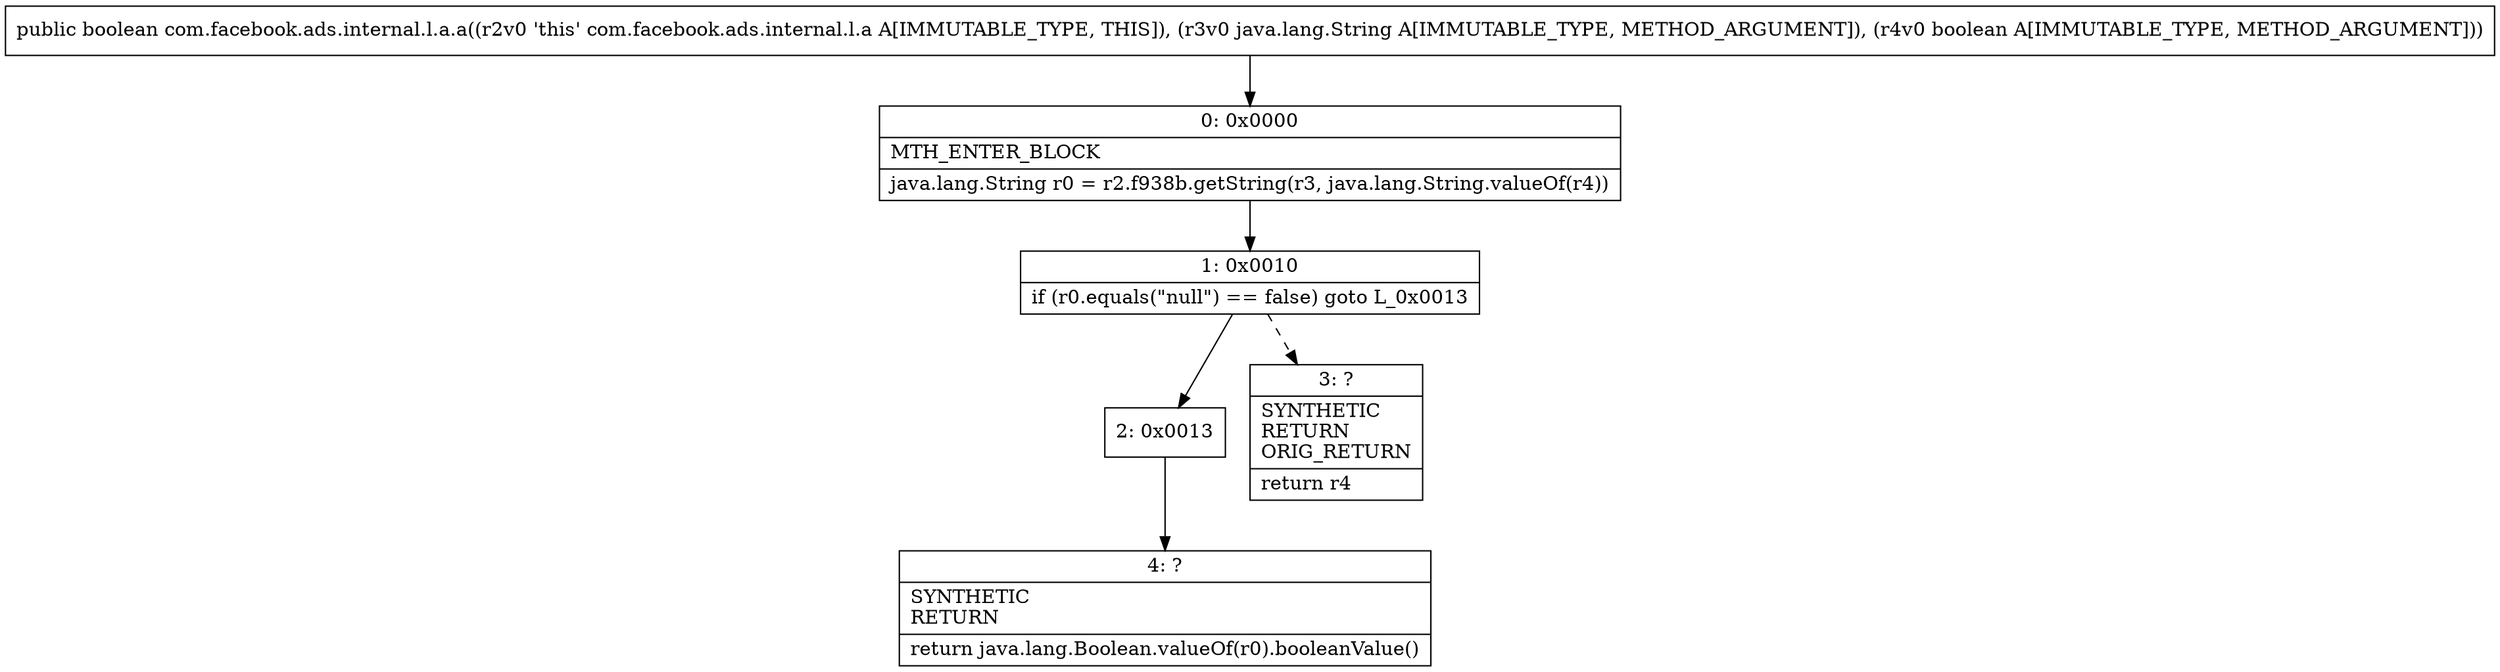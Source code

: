 digraph "CFG forcom.facebook.ads.internal.l.a.a(Ljava\/lang\/String;Z)Z" {
Node_0 [shape=record,label="{0\:\ 0x0000|MTH_ENTER_BLOCK\l|java.lang.String r0 = r2.f938b.getString(r3, java.lang.String.valueOf(r4))\l}"];
Node_1 [shape=record,label="{1\:\ 0x0010|if (r0.equals(\"null\") == false) goto L_0x0013\l}"];
Node_2 [shape=record,label="{2\:\ 0x0013}"];
Node_3 [shape=record,label="{3\:\ ?|SYNTHETIC\lRETURN\lORIG_RETURN\l|return r4\l}"];
Node_4 [shape=record,label="{4\:\ ?|SYNTHETIC\lRETURN\l|return java.lang.Boolean.valueOf(r0).booleanValue()\l}"];
MethodNode[shape=record,label="{public boolean com.facebook.ads.internal.l.a.a((r2v0 'this' com.facebook.ads.internal.l.a A[IMMUTABLE_TYPE, THIS]), (r3v0 java.lang.String A[IMMUTABLE_TYPE, METHOD_ARGUMENT]), (r4v0 boolean A[IMMUTABLE_TYPE, METHOD_ARGUMENT])) }"];
MethodNode -> Node_0;
Node_0 -> Node_1;
Node_1 -> Node_2;
Node_1 -> Node_3[style=dashed];
Node_2 -> Node_4;
}


